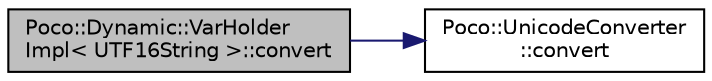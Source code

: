 digraph "Poco::Dynamic::VarHolderImpl&lt; UTF16String &gt;::convert"
{
 // LATEX_PDF_SIZE
  edge [fontname="Helvetica",fontsize="10",labelfontname="Helvetica",labelfontsize="10"];
  node [fontname="Helvetica",fontsize="10",shape=record];
  rankdir="LR";
  Node1 [label="Poco::Dynamic::VarHolder\lImpl\< UTF16String \>::convert",height=0.2,width=0.4,color="black", fillcolor="grey75", style="filled", fontcolor="black",tooltip=" "];
  Node1 -> Node2 [color="midnightblue",fontsize="10",style="solid",fontname="Helvetica"];
  Node2 [label="Poco::UnicodeConverter\l::convert",height=0.2,width=0.4,color="black", fillcolor="white", style="filled",URL="$classPoco_1_1UnicodeConverter.html#a08f037041929c1fead0bff0a809b461d",tooltip=" "];
}
